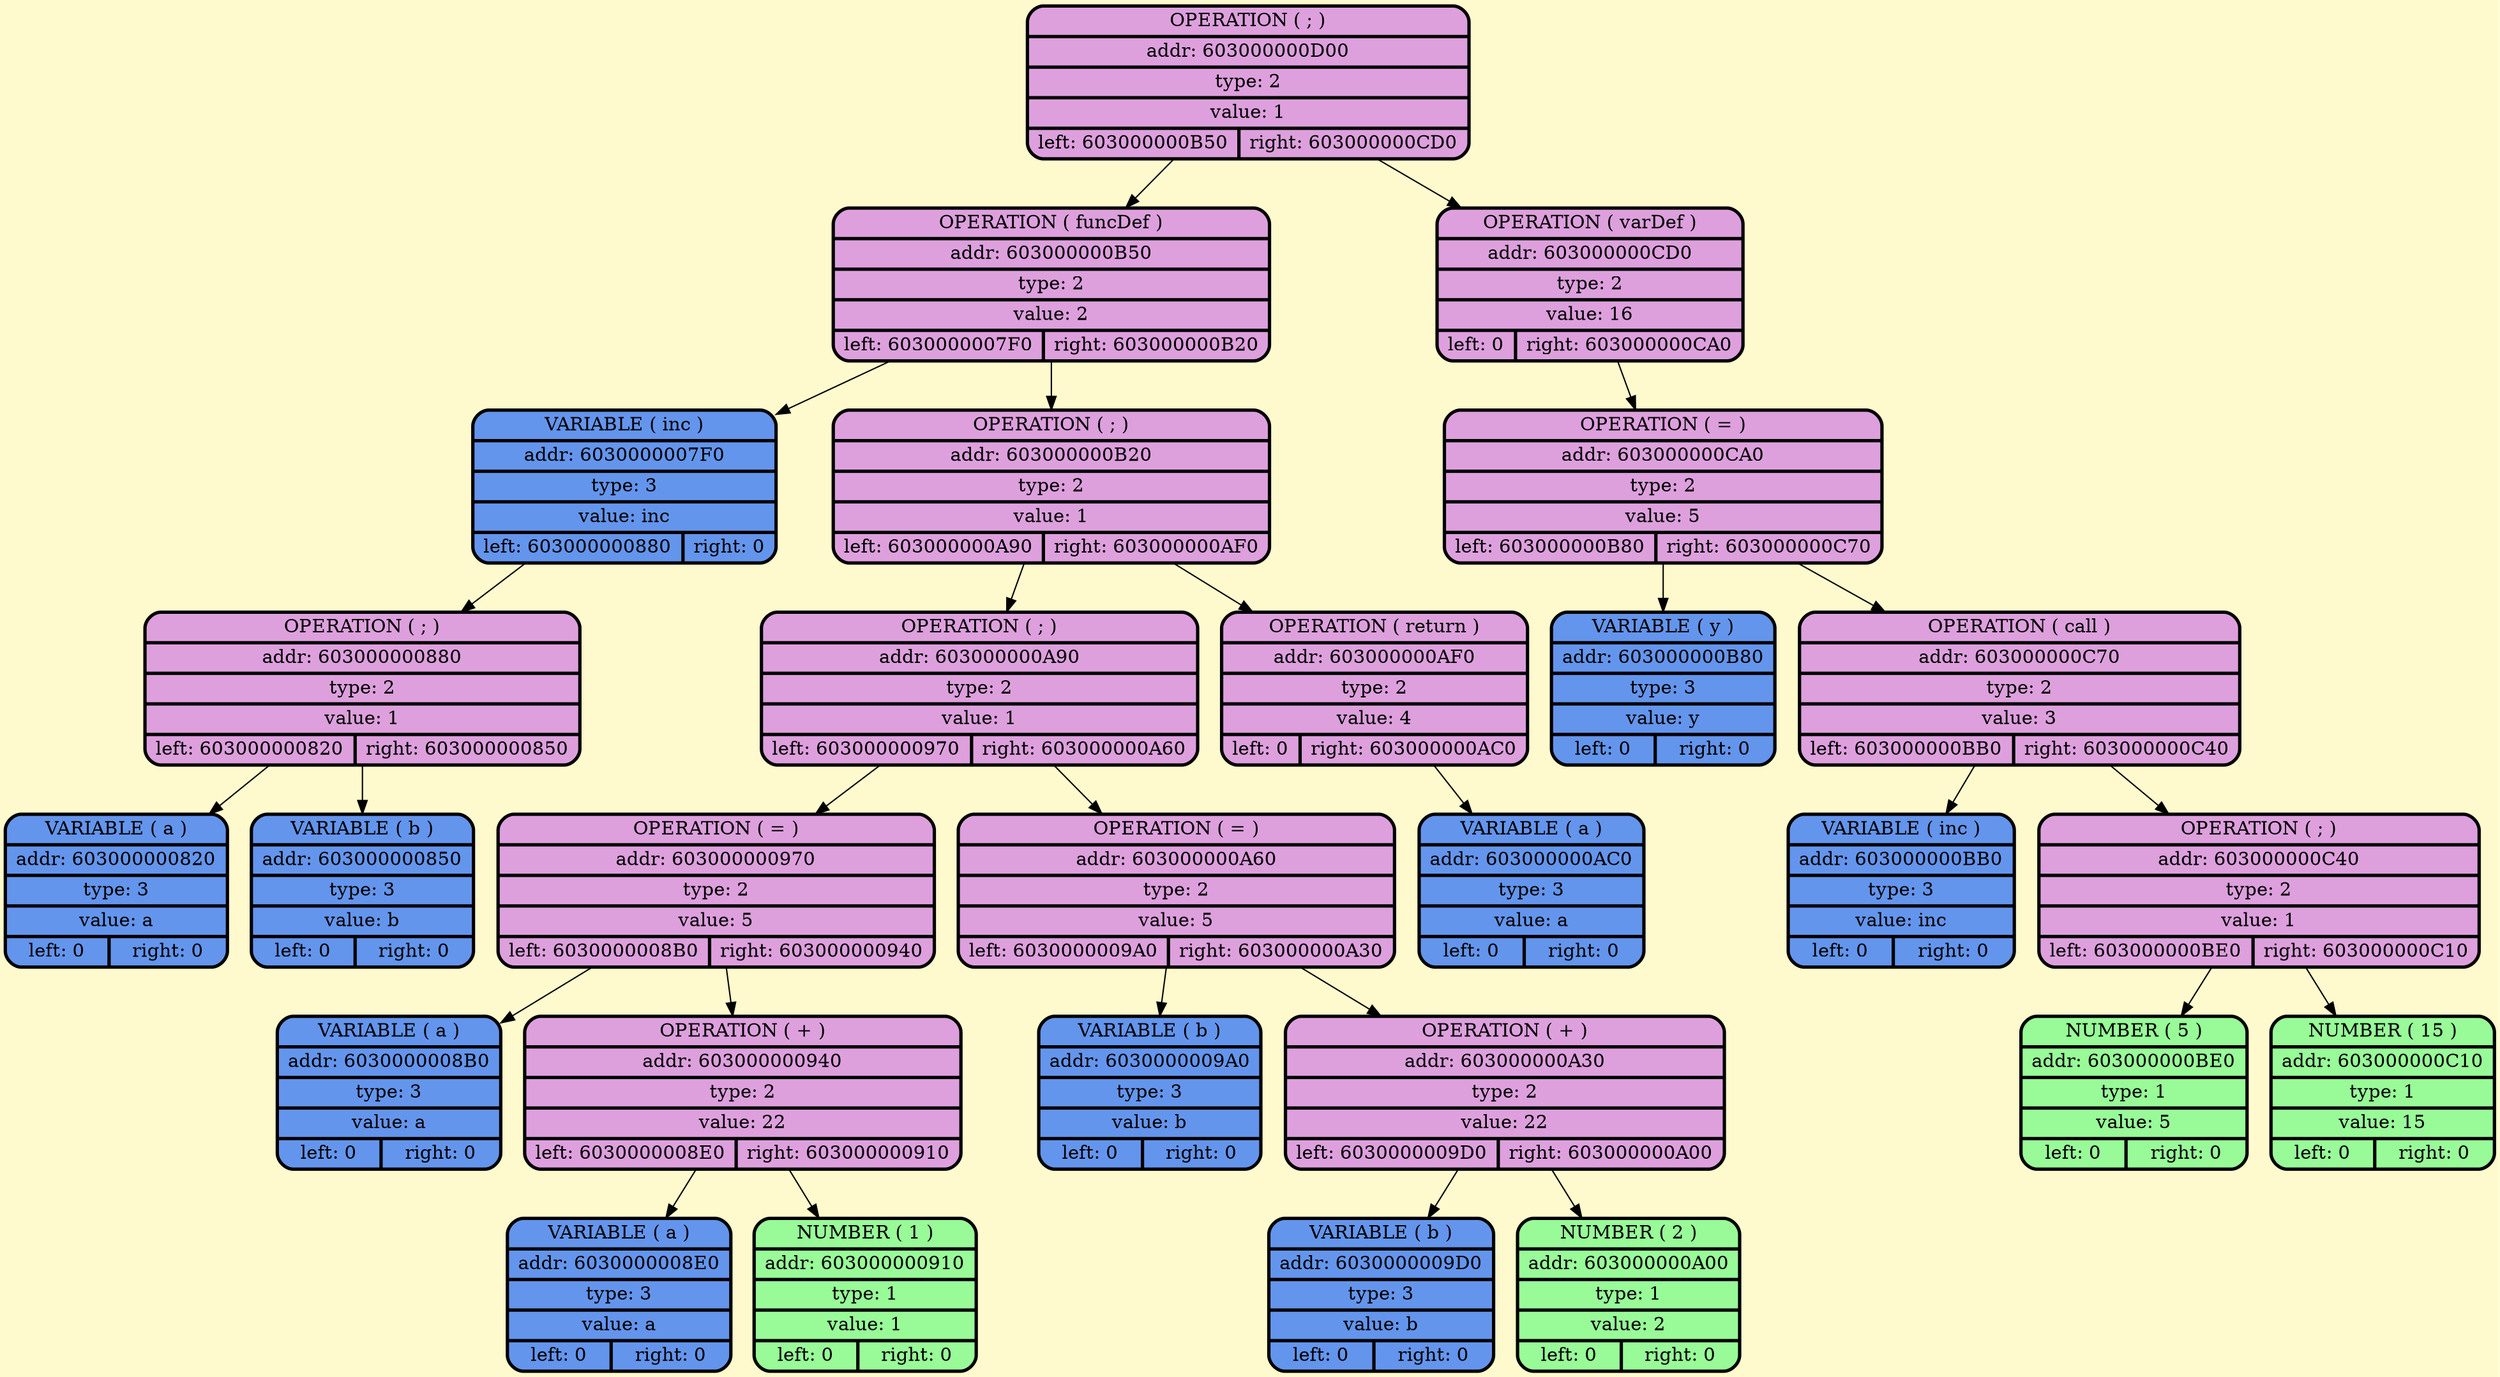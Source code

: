 digraph G {
    node [style=filled, fontcolor=darkblue, fillcolor=peachpuff, color="#252A34", penwidth=2.5];
    bgcolor="lemonchiffon";

node_0x603000000d00 [shape=Mrecord; style = filled; fillcolor=plum; color = "#000000"; fontcolor = "#000000";label=" {OPERATION ( ; ) | addr: 603000000D00 | type: 2 | value: 1 | {left: 603000000B50 | right: 603000000CD0}} "];
node_0x603000000b50 [shape=Mrecord; style = filled; fillcolor=plum; color = "#000000"; fontcolor = "#000000";label=" {OPERATION ( funcDef ) | addr: 603000000B50 | type: 2 | value: 2 | {left: 6030000007F0 | right: 603000000B20}} "];
    node_0x6030000007f0 [shape=Mrecord; style = filled; fillcolor = cornflowerblue; color = "#000000"; fontcolor = "#000000";  label="  {VARIABLE ( inc )| addr: 6030000007F0 | type: 3| value: inc | {left: 603000000880 | right: 0}} "];
node_0x603000000880 [shape=Mrecord; style = filled; fillcolor=plum; color = "#000000"; fontcolor = "#000000";label=" {OPERATION ( ; ) | addr: 603000000880 | type: 2 | value: 1 | {left: 603000000820 | right: 603000000850}} "];
    node_0x603000000820 [shape=Mrecord; style = filled; fillcolor = cornflowerblue; color = "#000000"; fontcolor = "#000000";  label="  {VARIABLE ( a )| addr: 603000000820 | type: 3| value: a | {left: 0 | right: 0}} "];
    node_0x603000000850 [shape=Mrecord; style = filled; fillcolor = cornflowerblue; color = "#000000"; fontcolor = "#000000";  label="  {VARIABLE ( b )| addr: 603000000850 | type: 3| value: b | {left: 0 | right: 0}} "];
node_0x603000000b20 [shape=Mrecord; style = filled; fillcolor=plum; color = "#000000"; fontcolor = "#000000";label=" {OPERATION ( ; ) | addr: 603000000B20 | type: 2 | value: 1 | {left: 603000000A90 | right: 603000000AF0}} "];
node_0x603000000a90 [shape=Mrecord; style = filled; fillcolor=plum; color = "#000000"; fontcolor = "#000000";label=" {OPERATION ( ; ) | addr: 603000000A90 | type: 2 | value: 1 | {left: 603000000970 | right: 603000000A60}} "];
node_0x603000000970 [shape=Mrecord; style = filled; fillcolor=plum; color = "#000000"; fontcolor = "#000000";label=" {OPERATION ( = ) | addr: 603000000970 | type: 2 | value: 5 | {left: 6030000008B0 | right: 603000000940}} "];
    node_0x6030000008b0 [shape=Mrecord; style = filled; fillcolor = cornflowerblue; color = "#000000"; fontcolor = "#000000";  label="  {VARIABLE ( a )| addr: 6030000008B0 | type: 3| value: a | {left: 0 | right: 0}} "];
node_0x603000000940 [shape=Mrecord; style = filled; fillcolor=plum; color = "#000000"; fontcolor = "#000000";label=" {OPERATION ( + ) | addr: 603000000940 | type: 2 | value: 22 | {left: 6030000008E0 | right: 603000000910}} "];
    node_0x6030000008e0 [shape=Mrecord; style = filled; fillcolor = cornflowerblue; color = "#000000"; fontcolor = "#000000";  label="  {VARIABLE ( a )| addr: 6030000008E0 | type: 3| value: a | {left: 0 | right: 0}} "];
    node_0x603000000910 [shape=Mrecord; style = filled; fillcolor = palegreen; color = "#000000"; fontcolor = "#000000";  label="  {NUMBER ( 1 )| addr: 603000000910 | type: 1| value: 1 | {left: 0 | right: 0}} "];
node_0x603000000a60 [shape=Mrecord; style = filled; fillcolor=plum; color = "#000000"; fontcolor = "#000000";label=" {OPERATION ( = ) | addr: 603000000A60 | type: 2 | value: 5 | {left: 6030000009A0 | right: 603000000A30}} "];
    node_0x6030000009a0 [shape=Mrecord; style = filled; fillcolor = cornflowerblue; color = "#000000"; fontcolor = "#000000";  label="  {VARIABLE ( b )| addr: 6030000009A0 | type: 3| value: b | {left: 0 | right: 0}} "];
node_0x603000000a30 [shape=Mrecord; style = filled; fillcolor=plum; color = "#000000"; fontcolor = "#000000";label=" {OPERATION ( + ) | addr: 603000000A30 | type: 2 | value: 22 | {left: 6030000009D0 | right: 603000000A00}} "];
    node_0x6030000009d0 [shape=Mrecord; style = filled; fillcolor = cornflowerblue; color = "#000000"; fontcolor = "#000000";  label="  {VARIABLE ( b )| addr: 6030000009D0 | type: 3| value: b | {left: 0 | right: 0}} "];
    node_0x603000000a00 [shape=Mrecord; style = filled; fillcolor = palegreen; color = "#000000"; fontcolor = "#000000";  label="  {NUMBER ( 2 )| addr: 603000000A00 | type: 1| value: 2 | {left: 0 | right: 0}} "];
node_0x603000000af0 [shape=Mrecord; style = filled; fillcolor=plum; color = "#000000"; fontcolor = "#000000";label=" {OPERATION ( return ) | addr: 603000000AF0 | type: 2 | value: 4 | {left: 0 | right: 603000000AC0}} "];
    node_0x603000000ac0 [shape=Mrecord; style = filled; fillcolor = cornflowerblue; color = "#000000"; fontcolor = "#000000";  label="  {VARIABLE ( a )| addr: 603000000AC0 | type: 3| value: a | {left: 0 | right: 0}} "];
node_0x603000000cd0 [shape=Mrecord; style = filled; fillcolor=plum; color = "#000000"; fontcolor = "#000000";label=" {OPERATION ( varDef ) | addr: 603000000CD0 | type: 2 | value: 16 | {left: 0 | right: 603000000CA0}} "];
node_0x603000000ca0 [shape=Mrecord; style = filled; fillcolor=plum; color = "#000000"; fontcolor = "#000000";label=" {OPERATION ( = ) | addr: 603000000CA0 | type: 2 | value: 5 | {left: 603000000B80 | right: 603000000C70}} "];
    node_0x603000000b80 [shape=Mrecord; style = filled; fillcolor = cornflowerblue; color = "#000000"; fontcolor = "#000000";  label="  {VARIABLE ( y )| addr: 603000000B80 | type: 3| value: y | {left: 0 | right: 0}} "];
node_0x603000000c70 [shape=Mrecord; style = filled; fillcolor=plum; color = "#000000"; fontcolor = "#000000";label=" {OPERATION ( call ) | addr: 603000000C70 | type: 2 | value: 3 | {left: 603000000BB0 | right: 603000000C40}} "];
    node_0x603000000bb0 [shape=Mrecord; style = filled; fillcolor = cornflowerblue; color = "#000000"; fontcolor = "#000000";  label="  {VARIABLE ( inc )| addr: 603000000BB0 | type: 3| value: inc | {left: 0 | right: 0}} "];
node_0x603000000c40 [shape=Mrecord; style = filled; fillcolor=plum; color = "#000000"; fontcolor = "#000000";label=" {OPERATION ( ; ) | addr: 603000000C40 | type: 2 | value: 1 | {left: 603000000BE0 | right: 603000000C10}} "];
    node_0x603000000be0 [shape=Mrecord; style = filled; fillcolor = palegreen; color = "#000000"; fontcolor = "#000000";  label="  {NUMBER ( 5 )| addr: 603000000BE0 | type: 1| value: 5 | {left: 0 | right: 0}} "];
    node_0x603000000c10 [shape=Mrecord; style = filled; fillcolor = palegreen; color = "#000000"; fontcolor = "#000000";  label="  {NUMBER ( 15 )| addr: 603000000C10 | type: 1| value: 15 | {left: 0 | right: 0}} "];
    node_0x603000000d00 -> node_0x603000000b50;
    node_0x603000000b50 -> node_0x6030000007f0;
    node_0x6030000007f0 -> node_0x603000000880;
    node_0x603000000880 -> node_0x603000000820;
    node_0x603000000880 -> node_0x603000000850;
    node_0x603000000b50 -> node_0x603000000b20;
    node_0x603000000b20 -> node_0x603000000a90;
    node_0x603000000a90 -> node_0x603000000970;
    node_0x603000000970 -> node_0x6030000008b0;
    node_0x603000000970 -> node_0x603000000940;
    node_0x603000000940 -> node_0x6030000008e0;
    node_0x603000000940 -> node_0x603000000910;
    node_0x603000000a90 -> node_0x603000000a60;
    node_0x603000000a60 -> node_0x6030000009a0;
    node_0x603000000a60 -> node_0x603000000a30;
    node_0x603000000a30 -> node_0x6030000009d0;
    node_0x603000000a30 -> node_0x603000000a00;
    node_0x603000000b20 -> node_0x603000000af0;
    node_0x603000000af0 -> node_0x603000000ac0;
    node_0x603000000d00 -> node_0x603000000cd0;
    node_0x603000000cd0 -> node_0x603000000ca0;
    node_0x603000000ca0 -> node_0x603000000b80;
    node_0x603000000ca0 -> node_0x603000000c70;
    node_0x603000000c70 -> node_0x603000000bb0;
    node_0x603000000c70 -> node_0x603000000c40;
    node_0x603000000c40 -> node_0x603000000be0;
    node_0x603000000c40 -> node_0x603000000c10;
}
